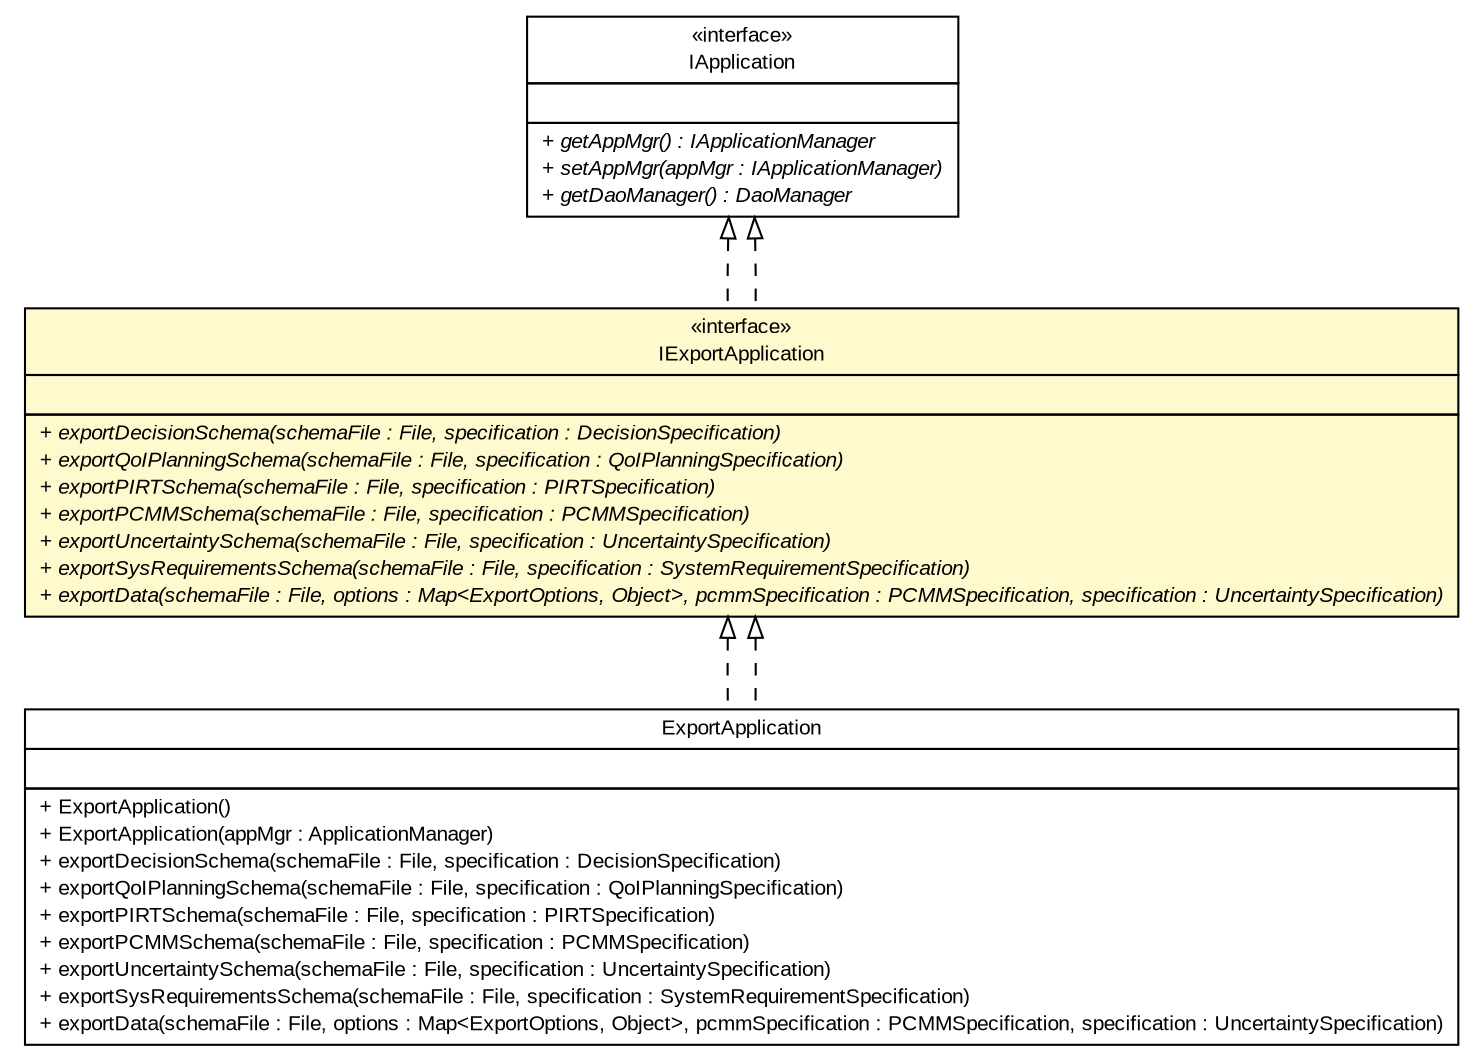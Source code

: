 #!/usr/local/bin/dot
#
# Class diagram 
# Generated by UMLGraph version R5_6-24-gf6e263 (http://www.umlgraph.org/)
#

digraph G {
	edge [fontname="arial",fontsize=10,labelfontname="arial",labelfontsize=10];
	node [fontname="arial",fontsize=10,shape=plaintext];
	nodesep=0.25;
	ranksep=0.5;
	// gov.sandia.cf.application.IApplication
	c153060 [label=<<table title="gov.sandia.cf.application.IApplication" border="0" cellborder="1" cellspacing="0" cellpadding="2" port="p" href="./IApplication.html">
		<tr><td><table border="0" cellspacing="0" cellpadding="1">
<tr><td align="center" balign="center"> &#171;interface&#187; </td></tr>
<tr><td align="center" balign="center"> IApplication </td></tr>
		</table></td></tr>
		<tr><td><table border="0" cellspacing="0" cellpadding="1">
<tr><td align="left" balign="left">  </td></tr>
		</table></td></tr>
		<tr><td><table border="0" cellspacing="0" cellpadding="1">
<tr><td align="left" balign="left"><font face="arial italic" point-size="10.0"> + getAppMgr() : IApplicationManager </font></td></tr>
<tr><td align="left" balign="left"><font face="arial italic" point-size="10.0"> + setAppMgr(appMgr : IApplicationManager) </font></td></tr>
<tr><td align="left" balign="left"><font face="arial italic" point-size="10.0"> + getDaoManager() : DaoManager </font></td></tr>
		</table></td></tr>
		</table>>, URL="./IApplication.html", fontname="arial", fontcolor="black", fontsize=10.0];
	// gov.sandia.cf.application.IExportApplication
	c153063 [label=<<table title="gov.sandia.cf.application.IExportApplication" border="0" cellborder="1" cellspacing="0" cellpadding="2" port="p" bgcolor="lemonChiffon" href="./IExportApplication.html">
		<tr><td><table border="0" cellspacing="0" cellpadding="1">
<tr><td align="center" balign="center"> &#171;interface&#187; </td></tr>
<tr><td align="center" balign="center"> IExportApplication </td></tr>
		</table></td></tr>
		<tr><td><table border="0" cellspacing="0" cellpadding="1">
<tr><td align="left" balign="left">  </td></tr>
		</table></td></tr>
		<tr><td><table border="0" cellspacing="0" cellpadding="1">
<tr><td align="left" balign="left"><font face="arial italic" point-size="10.0"> + exportDecisionSchema(schemaFile : File, specification : DecisionSpecification) </font></td></tr>
<tr><td align="left" balign="left"><font face="arial italic" point-size="10.0"> + exportQoIPlanningSchema(schemaFile : File, specification : QoIPlanningSpecification) </font></td></tr>
<tr><td align="left" balign="left"><font face="arial italic" point-size="10.0"> + exportPIRTSchema(schemaFile : File, specification : PIRTSpecification) </font></td></tr>
<tr><td align="left" balign="left"><font face="arial italic" point-size="10.0"> + exportPCMMSchema(schemaFile : File, specification : PCMMSpecification) </font></td></tr>
<tr><td align="left" balign="left"><font face="arial italic" point-size="10.0"> + exportUncertaintySchema(schemaFile : File, specification : UncertaintySpecification) </font></td></tr>
<tr><td align="left" balign="left"><font face="arial italic" point-size="10.0"> + exportSysRequirementsSchema(schemaFile : File, specification : SystemRequirementSpecification) </font></td></tr>
<tr><td align="left" balign="left"><font face="arial italic" point-size="10.0"> + exportData(schemaFile : File, options : Map&lt;ExportOptions, Object&gt;, pcmmSpecification : PCMMSpecification, specification : UncertaintySpecification) </font></td></tr>
		</table></td></tr>
		</table>>, URL="./IExportApplication.html", fontname="arial", fontcolor="black", fontsize=10.0];
	// gov.sandia.cf.application.impl.ExportApplication
	c153076 [label=<<table title="gov.sandia.cf.application.impl.ExportApplication" border="0" cellborder="1" cellspacing="0" cellpadding="2" port="p" href="./impl/ExportApplication.html">
		<tr><td><table border="0" cellspacing="0" cellpadding="1">
<tr><td align="center" balign="center"> ExportApplication </td></tr>
		</table></td></tr>
		<tr><td><table border="0" cellspacing="0" cellpadding="1">
<tr><td align="left" balign="left">  </td></tr>
		</table></td></tr>
		<tr><td><table border="0" cellspacing="0" cellpadding="1">
<tr><td align="left" balign="left"> + ExportApplication() </td></tr>
<tr><td align="left" balign="left"> + ExportApplication(appMgr : ApplicationManager) </td></tr>
<tr><td align="left" balign="left"> + exportDecisionSchema(schemaFile : File, specification : DecisionSpecification) </td></tr>
<tr><td align="left" balign="left"> + exportQoIPlanningSchema(schemaFile : File, specification : QoIPlanningSpecification) </td></tr>
<tr><td align="left" balign="left"> + exportPIRTSchema(schemaFile : File, specification : PIRTSpecification) </td></tr>
<tr><td align="left" balign="left"> + exportPCMMSchema(schemaFile : File, specification : PCMMSpecification) </td></tr>
<tr><td align="left" balign="left"> + exportUncertaintySchema(schemaFile : File, specification : UncertaintySpecification) </td></tr>
<tr><td align="left" balign="left"> + exportSysRequirementsSchema(schemaFile : File, specification : SystemRequirementSpecification) </td></tr>
<tr><td align="left" balign="left"> + exportData(schemaFile : File, options : Map&lt;ExportOptions, Object&gt;, pcmmSpecification : PCMMSpecification, specification : UncertaintySpecification) </td></tr>
		</table></td></tr>
		</table>>, URL="./impl/ExportApplication.html", fontname="arial", fontcolor="black", fontsize=10.0];
	//gov.sandia.cf.application.IExportApplication implements gov.sandia.cf.application.IApplication
	c153060:p -> c153063:p [dir=back,arrowtail=empty,style=dashed];
	//gov.sandia.cf.application.impl.ExportApplication implements gov.sandia.cf.application.IExportApplication
	c153063:p -> c153076:p [dir=back,arrowtail=empty,style=dashed];
	//gov.sandia.cf.application.IExportApplication implements gov.sandia.cf.application.IApplication
	c153060:p -> c153063:p [dir=back,arrowtail=empty,style=dashed];
	//gov.sandia.cf.application.impl.ExportApplication implements gov.sandia.cf.application.IExportApplication
	c153063:p -> c153076:p [dir=back,arrowtail=empty,style=dashed];
}

